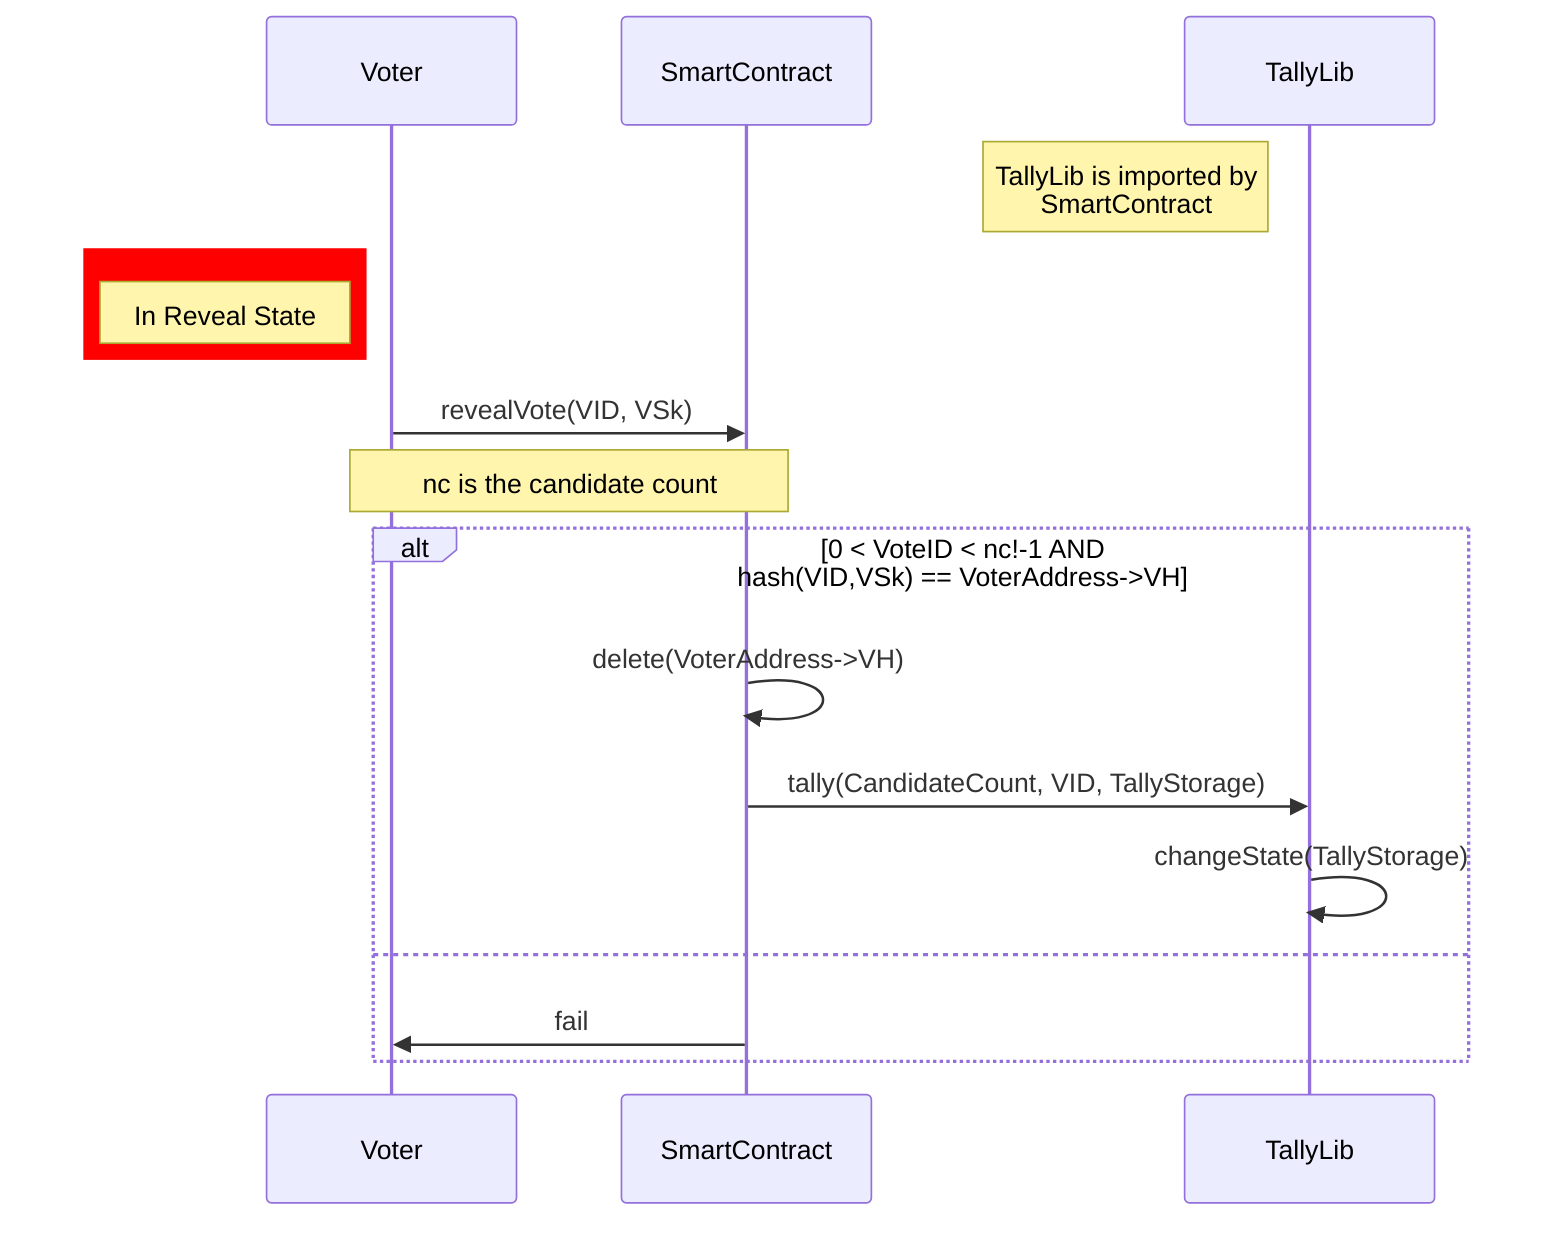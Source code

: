 sequenceDiagram
participant Voter
participant SC as SmartContract
participant TallyLib
note left of TallyLib: TallyLib is imported by <br> SmartContract
rect rgb(255, 0, 0)
note left of Voter: In Reveal State
end
Voter->>SC: revealVote(VID, VSk)
Note over Voter, SC: nc is the candidate count
alt 0 < VoteID < nc!-1 AND <br> hash(VID,VSk) == VoterAddress->VH
SC->>SC: delete(VoterAddress->VH)

SC->>TallyLib: tally(CandidateCount, VID, TallyStorage)
TallyLib ->> TallyLib: changeState(TallyStorage)
else
SC->>Voter: fail
end